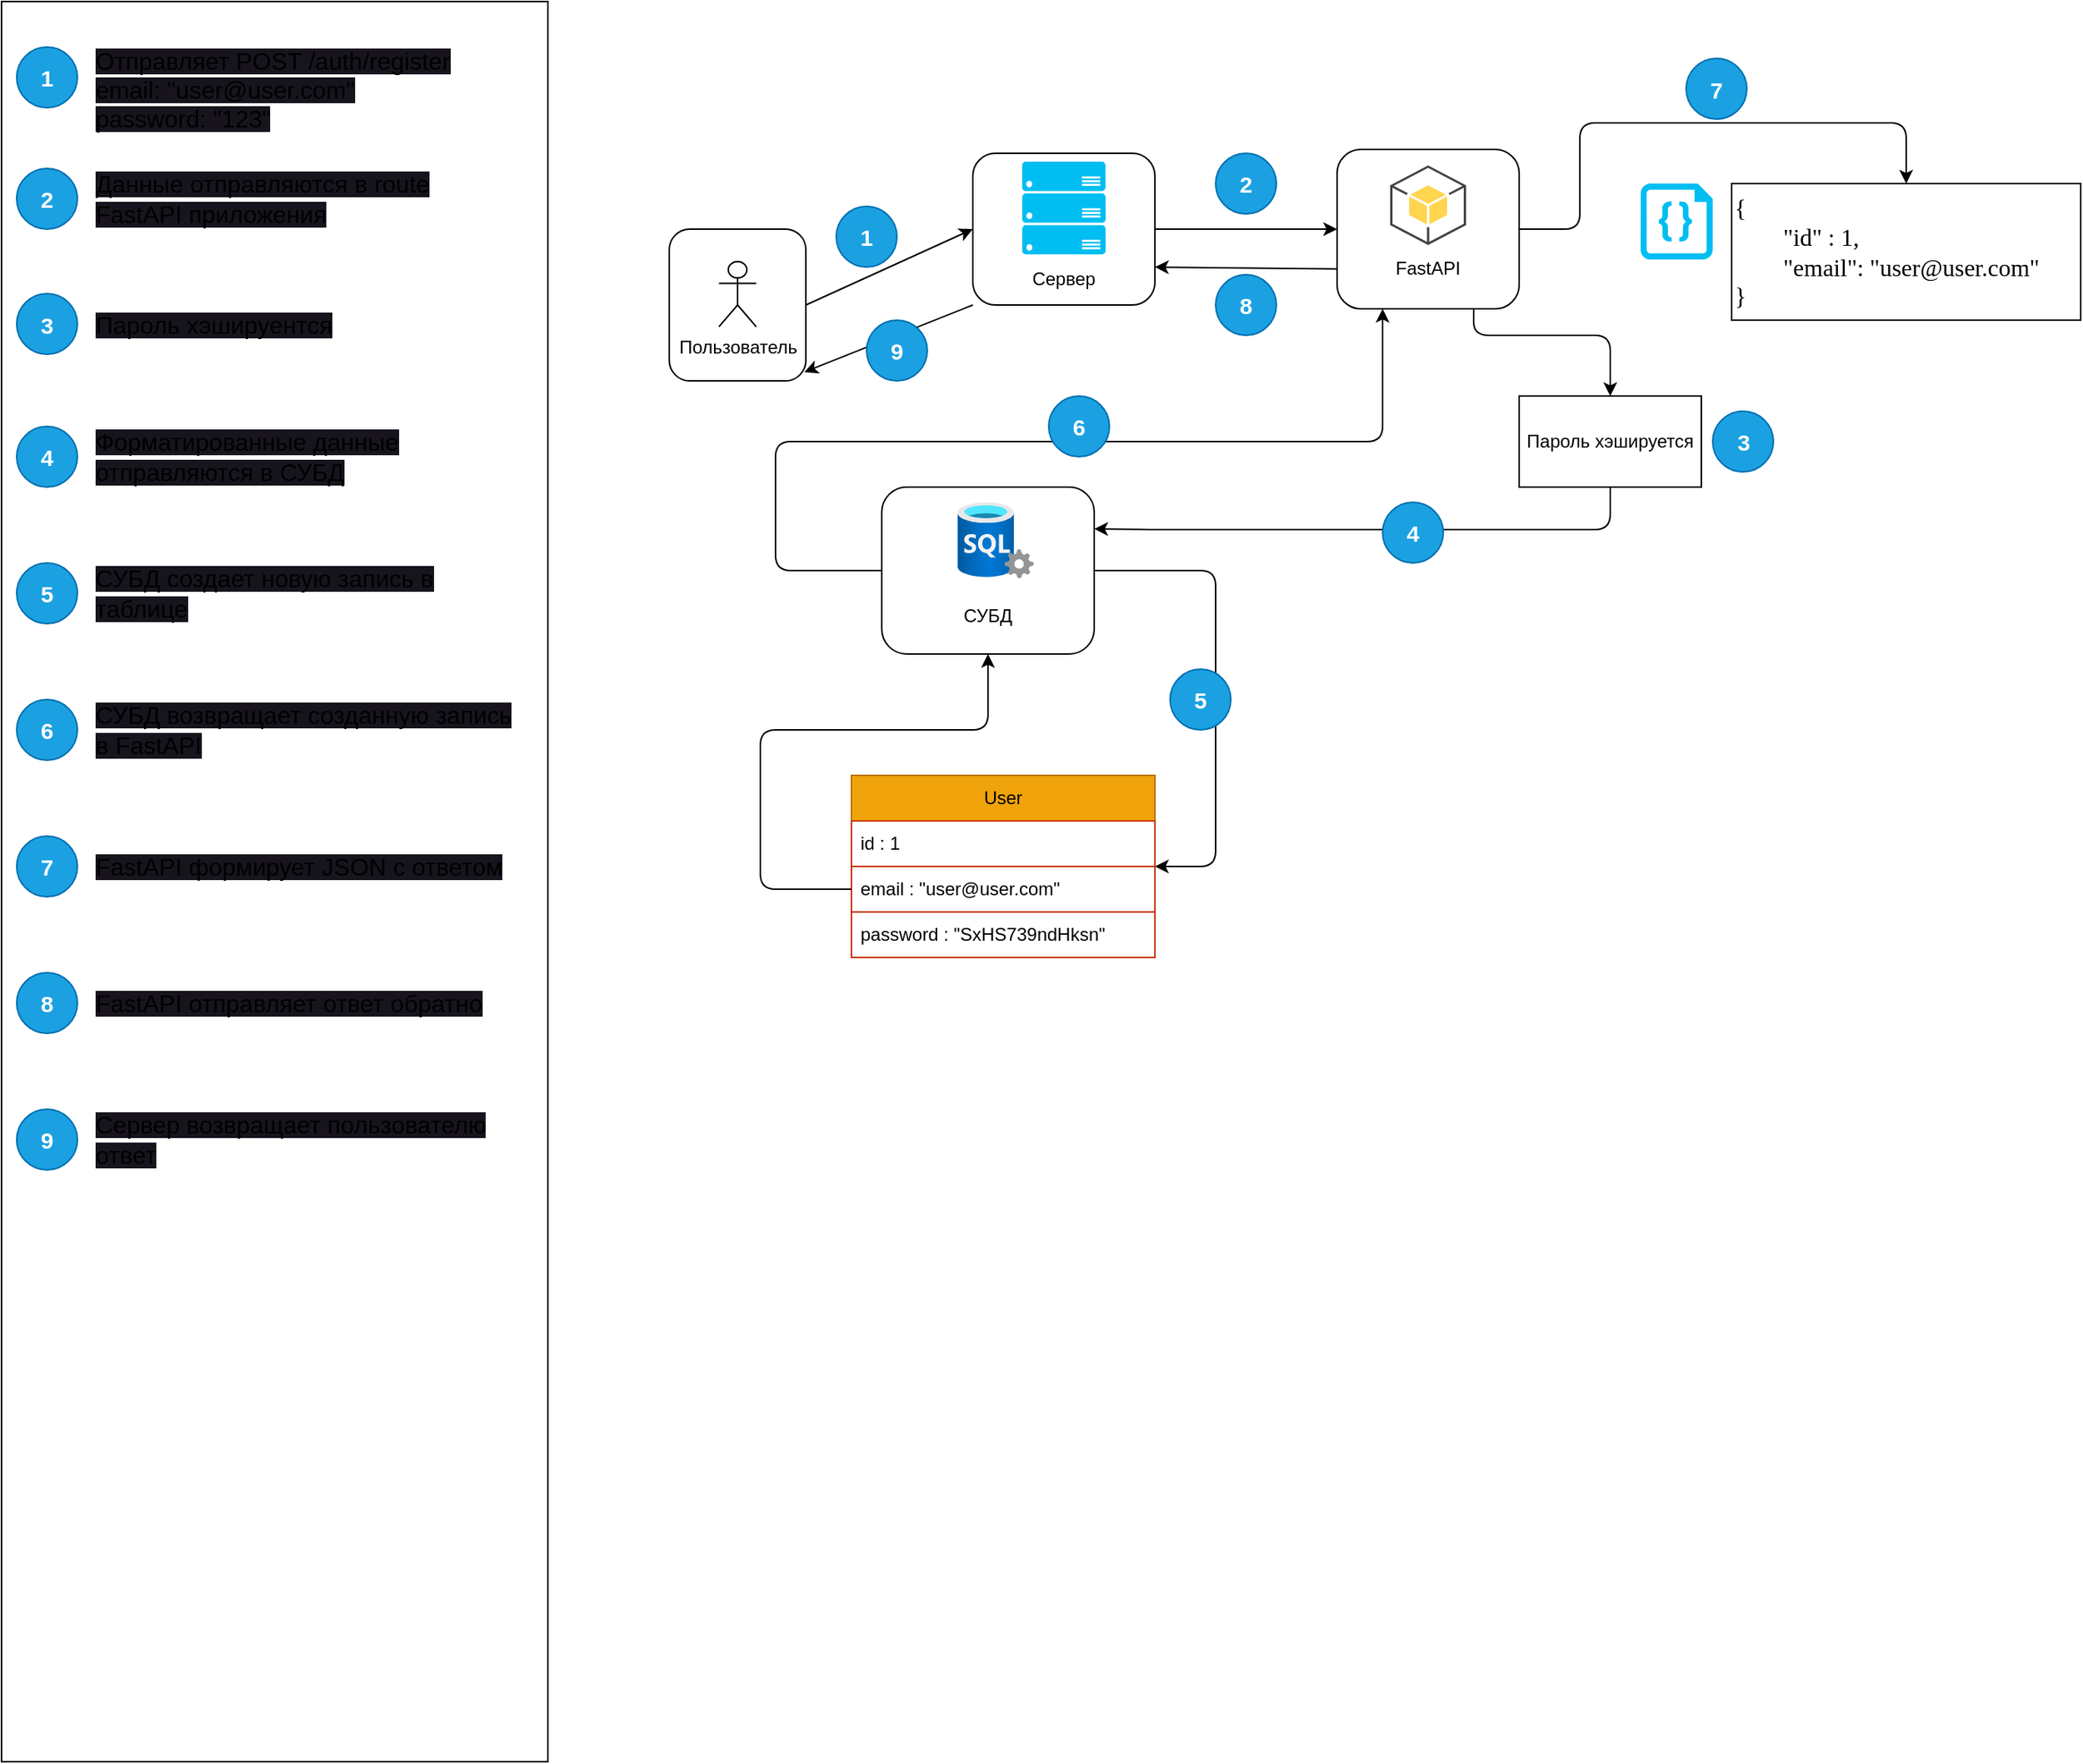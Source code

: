 <mxfile>
    <diagram id="Vn4WJvA5f-FGOGZz3NWW" name="Register-flow">
        <mxGraphModel dx="2197" dy="1078" grid="1" gridSize="10" guides="1" tooltips="1" connect="1" arrows="1" fold="1" page="1" pageScale="1" pageWidth="827" pageHeight="1169" math="0" shadow="0">
            <root>
                <mxCell id="0"/>
                <mxCell id="1" parent="0"/>
                <mxCell id="7" value="" style="group" vertex="1" connectable="0" parent="1">
                    <mxGeometry x="80" y="150" width="90" height="100" as="geometry"/>
                </mxCell>
                <mxCell id="6" value="" style="rounded=1;whiteSpace=wrap;html=1;" vertex="1" parent="7">
                    <mxGeometry width="90" height="100" as="geometry"/>
                </mxCell>
                <mxCell id="2" value="Пользователь" style="shape=umlActor;verticalLabelPosition=bottom;verticalAlign=top;html=1;outlineConnect=0;" vertex="1" parent="7">
                    <mxGeometry x="32.727" y="21.429" width="24.545" height="42.857" as="geometry"/>
                </mxCell>
                <mxCell id="10" value="" style="group" vertex="1" connectable="0" parent="1">
                    <mxGeometry x="280" y="100" width="120" height="100" as="geometry"/>
                </mxCell>
                <mxCell id="8" value="" style="rounded=1;whiteSpace=wrap;html=1;" vertex="1" parent="10">
                    <mxGeometry width="120" height="100" as="geometry"/>
                </mxCell>
                <mxCell id="3" value="" style="verticalLabelPosition=bottom;html=1;verticalAlign=top;align=center;strokeColor=none;fillColor=#00BEF2;shape=mxgraph.azure.server_rack;" vertex="1" parent="10">
                    <mxGeometry x="32.5" y="5.556" width="55" height="61.111" as="geometry"/>
                </mxCell>
                <mxCell id="9" value="Сервер" style="text;html=1;strokeColor=none;fillColor=none;align=center;verticalAlign=middle;whiteSpace=wrap;rounded=0;" vertex="1" parent="10">
                    <mxGeometry x="30" y="66.667" width="60" height="33.333" as="geometry"/>
                </mxCell>
                <mxCell id="11" value="" style="endArrow=classic;html=1;exitX=1;exitY=0.5;exitDx=0;exitDy=0;entryX=0;entryY=0.5;entryDx=0;entryDy=0;" edge="1" parent="1" source="6" target="8">
                    <mxGeometry width="50" height="50" relative="1" as="geometry">
                        <mxPoint x="420" y="340" as="sourcePoint"/>
                        <mxPoint x="470" y="290" as="targetPoint"/>
                    </mxGeometry>
                </mxCell>
                <mxCell id="20" value="" style="group" vertex="1" connectable="0" parent="1">
                    <mxGeometry x="520" y="97.5" width="120" height="105" as="geometry"/>
                </mxCell>
                <mxCell id="15" value="" style="rounded=1;whiteSpace=wrap;html=1;" vertex="1" parent="20">
                    <mxGeometry width="120" height="105" as="geometry"/>
                </mxCell>
                <mxCell id="14" value="" style="outlineConnect=0;dashed=0;verticalLabelPosition=bottom;verticalAlign=top;align=center;html=1;shape=mxgraph.aws3.android;fillColor=#FFD44F;gradientColor=none;" vertex="1" parent="20">
                    <mxGeometry x="35" y="10.5" width="50" height="52.5" as="geometry"/>
                </mxCell>
                <mxCell id="19" value="FastAPI" style="text;html=1;strokeColor=none;fillColor=none;align=center;verticalAlign=middle;whiteSpace=wrap;rounded=0;" vertex="1" parent="20">
                    <mxGeometry x="30" y="63" width="60" height="31.5" as="geometry"/>
                </mxCell>
                <mxCell id="21" value="" style="group" vertex="1" connectable="0" parent="1">
                    <mxGeometry x="220" y="320" width="140" height="110" as="geometry"/>
                </mxCell>
                <mxCell id="16" value="" style="rounded=1;whiteSpace=wrap;html=1;" vertex="1" parent="21">
                    <mxGeometry width="140" height="110" as="geometry"/>
                </mxCell>
                <mxCell id="13" value="" style="aspect=fixed;html=1;points=[];align=center;image;fontSize=12;image=img/lib/azure2/databases/SQL_Server.svg;" vertex="1" parent="21">
                    <mxGeometry x="50" y="10" width="50" height="50" as="geometry"/>
                </mxCell>
                <mxCell id="18" value="СУБД" style="text;html=1;strokeColor=none;fillColor=none;align=center;verticalAlign=middle;whiteSpace=wrap;rounded=0;" vertex="1" parent="21">
                    <mxGeometry x="40" y="70" width="60" height="30" as="geometry"/>
                </mxCell>
                <mxCell id="22" style="edgeStyle=none;html=1;exitX=1;exitY=0.5;exitDx=0;exitDy=0;entryX=0;entryY=0.5;entryDx=0;entryDy=0;" edge="1" parent="1" source="8" target="15">
                    <mxGeometry relative="1" as="geometry">
                        <mxPoint x="610" y="135" as="targetPoint"/>
                    </mxGeometry>
                </mxCell>
                <mxCell id="26" style="edgeStyle=none;html=1;exitX=0.5;exitY=1;exitDx=0;exitDy=0;entryX=1;entryY=0.25;entryDx=0;entryDy=0;" edge="1" parent="1" source="24" target="16">
                    <mxGeometry relative="1" as="geometry">
                        <Array as="points">
                            <mxPoint x="700" y="348"/>
                            <mxPoint x="640" y="348"/>
                            <mxPoint x="580" y="348"/>
                            <mxPoint x="400" y="348"/>
                        </Array>
                    </mxGeometry>
                </mxCell>
                <mxCell id="24" value="Пароль хэшируется" style="rounded=0;whiteSpace=wrap;html=1;" vertex="1" parent="1">
                    <mxGeometry x="640" y="260" width="120" height="60" as="geometry"/>
                </mxCell>
                <mxCell id="25" style="edgeStyle=none;html=1;exitX=0.75;exitY=1;exitDx=0;exitDy=0;entryX=0.5;entryY=0;entryDx=0;entryDy=0;" edge="1" parent="1" source="15" target="24">
                    <mxGeometry relative="1" as="geometry">
                        <Array as="points">
                            <mxPoint x="610" y="220"/>
                            <mxPoint x="660" y="220"/>
                            <mxPoint x="700" y="220"/>
                        </Array>
                    </mxGeometry>
                </mxCell>
                <mxCell id="29" style="edgeStyle=none;html=1;exitX=1;exitY=0.5;exitDx=0;exitDy=0;entryX=1;entryY=0.5;entryDx=0;entryDy=0;" edge="1" parent="1" source="16" target="30">
                    <mxGeometry relative="1" as="geometry">
                        <mxPoint x="620" y="455" as="targetPoint"/>
                        <Array as="points">
                            <mxPoint x="440" y="375"/>
                            <mxPoint x="440" y="470"/>
                            <mxPoint x="440" y="570"/>
                        </Array>
                    </mxGeometry>
                </mxCell>
                <mxCell id="30" value="User" style="swimlane;fontStyle=0;childLayout=stackLayout;horizontal=1;startSize=30;horizontalStack=0;resizeParent=1;resizeParentMax=0;resizeLast=0;collapsible=1;marginBottom=0;whiteSpace=wrap;html=1;fillColor=#f0a30a;fontColor=#000000;strokeColor=#BD7000;gradientColor=none;rounded=0;glass=0;shadow=0;" vertex="1" parent="1">
                    <mxGeometry x="200" y="510" width="200" height="120" as="geometry"/>
                </mxCell>
                <mxCell id="31" value="id : 1" style="text;strokeColor=#C73500;fillColor=#FFFFFF;align=left;verticalAlign=middle;spacingLeft=4;spacingRight=4;overflow=hidden;points=[[0,0.5],[1,0.5]];portConstraint=eastwest;rotatable=0;whiteSpace=wrap;html=1;fontColor=#000000;" vertex="1" parent="30">
                    <mxGeometry y="30" width="200" height="30" as="geometry"/>
                </mxCell>
                <mxCell id="32" value="email : &quot;user@user.com&quot;" style="text;strokeColor=#C73500;fillColor=#FFFFFF;align=left;verticalAlign=middle;spacingLeft=4;spacingRight=4;overflow=hidden;points=[[0,0.5],[1,0.5]];portConstraint=eastwest;rotatable=0;whiteSpace=wrap;html=1;fontColor=#000000;" vertex="1" parent="30">
                    <mxGeometry y="60" width="200" height="30" as="geometry"/>
                </mxCell>
                <mxCell id="33" value="password : &quot;SxHS739ndHksn&quot;" style="text;strokeColor=#C73500;fillColor=#FFFFFF;align=left;verticalAlign=middle;spacingLeft=4;spacingRight=4;overflow=hidden;points=[[0,0.5],[1,0.5]];portConstraint=eastwest;rotatable=0;whiteSpace=wrap;html=1;fontColor=#000000;" vertex="1" parent="30">
                    <mxGeometry y="90" width="200" height="30" as="geometry"/>
                </mxCell>
                <mxCell id="36" style="edgeStyle=none;html=1;exitX=0;exitY=0.5;exitDx=0;exitDy=0;entryX=0.5;entryY=1;entryDx=0;entryDy=0;" edge="1" parent="1" source="32" target="16">
                    <mxGeometry relative="1" as="geometry">
                        <Array as="points">
                            <mxPoint x="140" y="585"/>
                            <mxPoint x="140" y="480"/>
                            <mxPoint x="290" y="480"/>
                        </Array>
                    </mxGeometry>
                </mxCell>
                <mxCell id="37" style="edgeStyle=none;html=1;exitX=0;exitY=0.5;exitDx=0;exitDy=0;entryX=0.25;entryY=1;entryDx=0;entryDy=0;" edge="1" parent="1" source="16" target="15">
                    <mxGeometry relative="1" as="geometry">
                        <mxPoint x="850" y="210" as="targetPoint"/>
                        <Array as="points">
                            <mxPoint x="150" y="375"/>
                            <mxPoint x="150" y="290"/>
                            <mxPoint x="550" y="290"/>
                        </Array>
                    </mxGeometry>
                </mxCell>
                <mxCell id="39" style="edgeStyle=none;html=1;exitX=0;exitY=0.75;exitDx=0;exitDy=0;entryX=1;entryY=0.75;entryDx=0;entryDy=0;" edge="1" parent="1" source="15" target="8">
                    <mxGeometry relative="1" as="geometry"/>
                </mxCell>
                <mxCell id="46" value="" style="rounded=0;whiteSpace=wrap;html=1;" vertex="1" parent="1">
                    <mxGeometry x="-360" width="360" height="1160" as="geometry"/>
                </mxCell>
                <mxCell id="47" value="&lt;b&gt;&lt;font style=&quot;font-size: 15px;&quot;&gt;1&lt;/font&gt;&lt;/b&gt;" style="ellipse;whiteSpace=wrap;html=1;aspect=fixed;fillColor=#1ba1e2;fontColor=#ffffff;strokeColor=#006EAF;" vertex="1" parent="1">
                    <mxGeometry x="190" y="135" width="40" height="40" as="geometry"/>
                </mxCell>
                <mxCell id="49" value="&lt;b&gt;&lt;font style=&quot;font-size: 15px;&quot;&gt;1&lt;/font&gt;&lt;/b&gt;" style="ellipse;whiteSpace=wrap;html=1;aspect=fixed;fillColor=#1ba1e2;fontColor=#ffffff;strokeColor=#006EAF;" vertex="1" parent="1">
                    <mxGeometry x="-350" y="30" width="40" height="40" as="geometry"/>
                </mxCell>
                <mxCell id="50" value="&lt;span style=&quot;font-size: 16px; background-color: rgb(24, 20, 29);&quot;&gt;Отправляет&amp;nbsp;&lt;/span&gt;&lt;span style=&quot;font-size: 16px; background-color: rgb(24, 20, 29);&quot;&gt;POST /auth/register&lt;/span&gt;&lt;br style=&quot;font-size: 16px;&quot;&gt;&lt;span style=&quot;font-size: 16px; background-color: rgb(24, 20, 29);&quot;&gt;email: &quot;user@user.com&quot;&lt;/span&gt;&lt;br style=&quot;font-size: 16px;&quot;&gt;&lt;span style=&quot;font-size: 16px; background-color: rgb(24, 20, 29);&quot;&gt;password: &quot;123&quot;&lt;/span&gt;" style="text;html=1;strokeColor=none;fillColor=none;align=left;verticalAlign=middle;whiteSpace=wrap;rounded=0;fontSize=16;" vertex="1" parent="1">
                    <mxGeometry x="-300" y="20" width="280" height="75" as="geometry"/>
                </mxCell>
                <mxCell id="52" value="&lt;b&gt;&lt;font style=&quot;font-size: 15px;&quot;&gt;2&lt;/font&gt;&lt;/b&gt;" style="ellipse;whiteSpace=wrap;html=1;aspect=fixed;fillColor=#1ba1e2;fontColor=#ffffff;strokeColor=#006EAF;" vertex="1" parent="1">
                    <mxGeometry x="440" y="100" width="40" height="40" as="geometry"/>
                </mxCell>
                <mxCell id="53" value="&lt;b&gt;&lt;font style=&quot;font-size: 15px;&quot;&gt;8&lt;/font&gt;&lt;/b&gt;" style="ellipse;whiteSpace=wrap;html=1;aspect=fixed;fillColor=#1ba1e2;fontColor=#ffffff;strokeColor=#006EAF;" vertex="1" parent="1">
                    <mxGeometry x="440" y="180" width="40" height="40" as="geometry"/>
                </mxCell>
                <mxCell id="54" value="&lt;b&gt;&lt;font style=&quot;font-size: 15px;&quot;&gt;2&lt;/font&gt;&lt;/b&gt;" style="ellipse;whiteSpace=wrap;html=1;aspect=fixed;fillColor=#1ba1e2;fontColor=#ffffff;strokeColor=#006EAF;" vertex="1" parent="1">
                    <mxGeometry x="-350" y="110" width="40" height="40" as="geometry"/>
                </mxCell>
                <mxCell id="55" value="&lt;b&gt;&lt;font style=&quot;font-size: 15px;&quot;&gt;3&lt;/font&gt;&lt;/b&gt;" style="ellipse;whiteSpace=wrap;html=1;aspect=fixed;fillColor=#1ba1e2;fontColor=#ffffff;strokeColor=#006EAF;" vertex="1" parent="1">
                    <mxGeometry x="-350" y="192.5" width="40" height="40" as="geometry"/>
                </mxCell>
                <mxCell id="56" value="&lt;b&gt;&lt;font style=&quot;font-size: 15px;&quot;&gt;4&lt;/font&gt;&lt;/b&gt;" style="ellipse;whiteSpace=wrap;html=1;aspect=fixed;fillColor=#1ba1e2;fontColor=#ffffff;strokeColor=#006EAF;" vertex="1" parent="1">
                    <mxGeometry x="-350" y="280" width="40" height="40" as="geometry"/>
                </mxCell>
                <mxCell id="57" value="&lt;b&gt;&lt;font style=&quot;font-size: 15px;&quot;&gt;5&lt;/font&gt;&lt;/b&gt;" style="ellipse;whiteSpace=wrap;html=1;aspect=fixed;fillColor=#1ba1e2;fontColor=#ffffff;strokeColor=#006EAF;" vertex="1" parent="1">
                    <mxGeometry x="-350" y="370" width="40" height="40" as="geometry"/>
                </mxCell>
                <mxCell id="58" value="&lt;b&gt;&lt;font style=&quot;font-size: 15px;&quot;&gt;6&lt;/font&gt;&lt;/b&gt;" style="ellipse;whiteSpace=wrap;html=1;aspect=fixed;fillColor=#1ba1e2;fontColor=#ffffff;strokeColor=#006EAF;" vertex="1" parent="1">
                    <mxGeometry x="-350" y="460" width="40" height="40" as="geometry"/>
                </mxCell>
                <mxCell id="59" value="&lt;b&gt;&lt;font style=&quot;font-size: 15px;&quot;&gt;7&lt;/font&gt;&lt;/b&gt;" style="ellipse;whiteSpace=wrap;html=1;aspect=fixed;fillColor=#1ba1e2;fontColor=#ffffff;strokeColor=#006EAF;" vertex="1" parent="1">
                    <mxGeometry x="-350" y="550" width="40" height="40" as="geometry"/>
                </mxCell>
                <mxCell id="60" value="&lt;b&gt;&lt;font style=&quot;font-size: 15px;&quot;&gt;8&lt;/font&gt;&lt;/b&gt;" style="ellipse;whiteSpace=wrap;html=1;aspect=fixed;fillColor=#1ba1e2;fontColor=#ffffff;strokeColor=#006EAF;" vertex="1" parent="1">
                    <mxGeometry x="-350" y="640" width="40" height="40" as="geometry"/>
                </mxCell>
                <mxCell id="61" value="&lt;span style=&quot;font-size: 16px; background-color: rgb(24, 20, 29);&quot;&gt;Данные отправляются в route FastAPI приложения&lt;/span&gt;" style="text;html=1;strokeColor=none;fillColor=none;align=left;verticalAlign=middle;whiteSpace=wrap;rounded=0;fontSize=16;" vertex="1" parent="1">
                    <mxGeometry x="-300" y="111.25" width="280" height="37.5" as="geometry"/>
                </mxCell>
                <mxCell id="62" value="&lt;span style=&quot;font-size: 16px; background-color: rgb(24, 20, 29);&quot;&gt;Пароль хэшируентся&lt;/span&gt;" style="text;html=1;strokeColor=none;fillColor=none;align=left;verticalAlign=middle;whiteSpace=wrap;rounded=0;fontSize=16;" vertex="1" parent="1">
                    <mxGeometry x="-300" y="198.75" width="280" height="27.5" as="geometry"/>
                </mxCell>
                <mxCell id="63" value="&lt;span style=&quot;font-size: 16px; background-color: rgb(24, 20, 29);&quot;&gt;Форматированные данные отправляются в СУБД&lt;/span&gt;" style="text;html=1;strokeColor=none;fillColor=none;align=left;verticalAlign=middle;whiteSpace=wrap;rounded=0;fontSize=16;" vertex="1" parent="1">
                    <mxGeometry x="-300" y="286.25" width="280" height="27.5" as="geometry"/>
                </mxCell>
                <mxCell id="64" value="&lt;span style=&quot;font-size: 16px; background-color: rgb(24, 20, 29);&quot;&gt;СУБД создает новую запись в таблице&lt;/span&gt;" style="text;html=1;strokeColor=none;fillColor=none;align=left;verticalAlign=middle;whiteSpace=wrap;rounded=0;fontSize=16;" vertex="1" parent="1">
                    <mxGeometry x="-300" y="375" width="280" height="30" as="geometry"/>
                </mxCell>
                <mxCell id="65" value="&lt;span style=&quot;font-size: 16px; background-color: rgb(24, 20, 29);&quot;&gt;СУБД возвращает созданную запись в FastAPI&lt;/span&gt;" style="text;html=1;strokeColor=none;fillColor=none;align=left;verticalAlign=middle;whiteSpace=wrap;rounded=0;fontSize=16;" vertex="1" parent="1">
                    <mxGeometry x="-300" y="463.75" width="280" height="32.5" as="geometry"/>
                </mxCell>
                <mxCell id="66" value="&lt;span style=&quot;font-size: 16px; background-color: rgb(24, 20, 29);&quot;&gt;FastAPI формирует JSON с ответом&lt;/span&gt;" style="text;html=1;strokeColor=none;fillColor=none;align=left;verticalAlign=middle;whiteSpace=wrap;rounded=0;fontSize=16;" vertex="1" parent="1">
                    <mxGeometry x="-300" y="556.25" width="280" height="27.5" as="geometry"/>
                </mxCell>
                <mxCell id="67" value="&lt;span style=&quot;font-size: 16px; background-color: rgb(24, 20, 29);&quot;&gt;FastAPI отправляет ответ обратно&lt;/span&gt;" style="text;html=1;strokeColor=none;fillColor=none;align=left;verticalAlign=middle;whiteSpace=wrap;rounded=0;fontSize=16;" vertex="1" parent="1">
                    <mxGeometry x="-300" y="641.25" width="280" height="37.5" as="geometry"/>
                </mxCell>
                <mxCell id="68" value="&lt;b&gt;&lt;font style=&quot;font-size: 15px;&quot;&gt;9&lt;/font&gt;&lt;/b&gt;" style="ellipse;whiteSpace=wrap;html=1;aspect=fixed;fillColor=#1ba1e2;fontColor=#ffffff;strokeColor=#006EAF;" vertex="1" parent="1">
                    <mxGeometry x="-350" y="730" width="40" height="40" as="geometry"/>
                </mxCell>
                <mxCell id="69" value="&lt;span style=&quot;font-size: 16px; background-color: rgb(24, 20, 29);&quot;&gt;Сервер возвращает пользователю ответ&lt;/span&gt;" style="text;html=1;strokeColor=none;fillColor=none;align=left;verticalAlign=middle;whiteSpace=wrap;rounded=0;fontSize=16;" vertex="1" parent="1">
                    <mxGeometry x="-300" y="731.25" width="280" height="37.5" as="geometry"/>
                </mxCell>
                <mxCell id="71" style="edgeStyle=none;html=1;exitX=0;exitY=1;exitDx=0;exitDy=0;entryX=0.989;entryY=0.942;entryDx=0;entryDy=0;fontSize=15;entryPerimeter=0;" edge="1" parent="1" source="8" target="6">
                    <mxGeometry relative="1" as="geometry"/>
                </mxCell>
                <mxCell id="72" value="&lt;b&gt;&lt;font style=&quot;font-size: 15px;&quot;&gt;9&lt;/font&gt;&lt;/b&gt;" style="ellipse;whiteSpace=wrap;html=1;aspect=fixed;fillColor=#1ba1e2;fontColor=#ffffff;strokeColor=#006EAF;" vertex="1" parent="1">
                    <mxGeometry x="210" y="210" width="40" height="40" as="geometry"/>
                </mxCell>
                <mxCell id="73" value="&lt;b&gt;&lt;font style=&quot;font-size: 15px;&quot;&gt;3&lt;/font&gt;&lt;/b&gt;" style="ellipse;whiteSpace=wrap;html=1;aspect=fixed;fillColor=#1ba1e2;fontColor=#ffffff;strokeColor=#006EAF;" vertex="1" parent="1">
                    <mxGeometry x="767.5" y="270" width="40" height="40" as="geometry"/>
                </mxCell>
                <mxCell id="74" value="&lt;b&gt;&lt;font style=&quot;font-size: 15px;&quot;&gt;4&lt;/font&gt;&lt;/b&gt;" style="ellipse;whiteSpace=wrap;html=1;aspect=fixed;fillColor=#1ba1e2;fontColor=#ffffff;strokeColor=#006EAF;" vertex="1" parent="1">
                    <mxGeometry x="550" y="330" width="40" height="40" as="geometry"/>
                </mxCell>
                <mxCell id="75" value="&lt;b&gt;&lt;font style=&quot;font-size: 15px;&quot;&gt;5&lt;/font&gt;&lt;/b&gt;" style="ellipse;whiteSpace=wrap;html=1;aspect=fixed;fillColor=#1ba1e2;fontColor=#ffffff;strokeColor=#006EAF;" vertex="1" parent="1">
                    <mxGeometry x="410" y="440" width="40" height="40" as="geometry"/>
                </mxCell>
                <mxCell id="76" value="&lt;b&gt;&lt;font style=&quot;font-size: 15px;&quot;&gt;6&lt;/font&gt;&lt;/b&gt;" style="ellipse;whiteSpace=wrap;html=1;aspect=fixed;fillColor=#1ba1e2;fontColor=#ffffff;strokeColor=#006EAF;" vertex="1" parent="1">
                    <mxGeometry x="330" y="260" width="40" height="40" as="geometry"/>
                </mxCell>
                <mxCell id="77" value="{&lt;br style=&quot;font-size: 16px;&quot;&gt;&lt;span style=&quot;white-space: pre; font-size: 16px;&quot;&gt;&#9;&lt;/span&gt;&quot;id&quot; : 1,&lt;br style=&quot;font-size: 16px;&quot;&gt;&lt;span style=&quot;white-space: pre; font-size: 16px;&quot;&gt;&#9;&lt;/span&gt;&quot;email&quot;: &quot;user@user.com&quot;&lt;br style=&quot;font-size: 16px;&quot;&gt;}" style="rounded=0;whiteSpace=wrap;html=1;align=left;fontFamily=Lucida Console;fontSize=16;" vertex="1" parent="1">
                    <mxGeometry x="780" y="120" width="230" height="90" as="geometry"/>
                </mxCell>
                <mxCell id="78" value="" style="verticalLabelPosition=bottom;html=1;verticalAlign=top;align=center;strokeColor=none;fillColor=#00BEF2;shape=mxgraph.azure.code_file;pointerEvents=1;fontSize=15;" vertex="1" parent="1">
                    <mxGeometry x="720" y="120" width="47.5" height="50" as="geometry"/>
                </mxCell>
                <mxCell id="79" style="edgeStyle=none;html=1;exitX=1;exitY=0.5;exitDx=0;exitDy=0;entryX=0.5;entryY=0;entryDx=0;entryDy=0;fontFamily=Lucida Console;fontSize=15;" edge="1" parent="1" source="15" target="77">
                    <mxGeometry relative="1" as="geometry">
                        <Array as="points">
                            <mxPoint x="680" y="150"/>
                            <mxPoint x="680" y="80"/>
                            <mxPoint x="895" y="80"/>
                        </Array>
                    </mxGeometry>
                </mxCell>
                <mxCell id="80" value="&lt;b&gt;&lt;font style=&quot;font-size: 15px;&quot;&gt;7&lt;/font&gt;&lt;/b&gt;" style="ellipse;whiteSpace=wrap;html=1;aspect=fixed;fillColor=#1ba1e2;fontColor=#ffffff;strokeColor=#006EAF;" vertex="1" parent="1">
                    <mxGeometry x="750" y="37.5" width="40" height="40" as="geometry"/>
                </mxCell>
            </root>
        </mxGraphModel>
    </diagram>
</mxfile>
